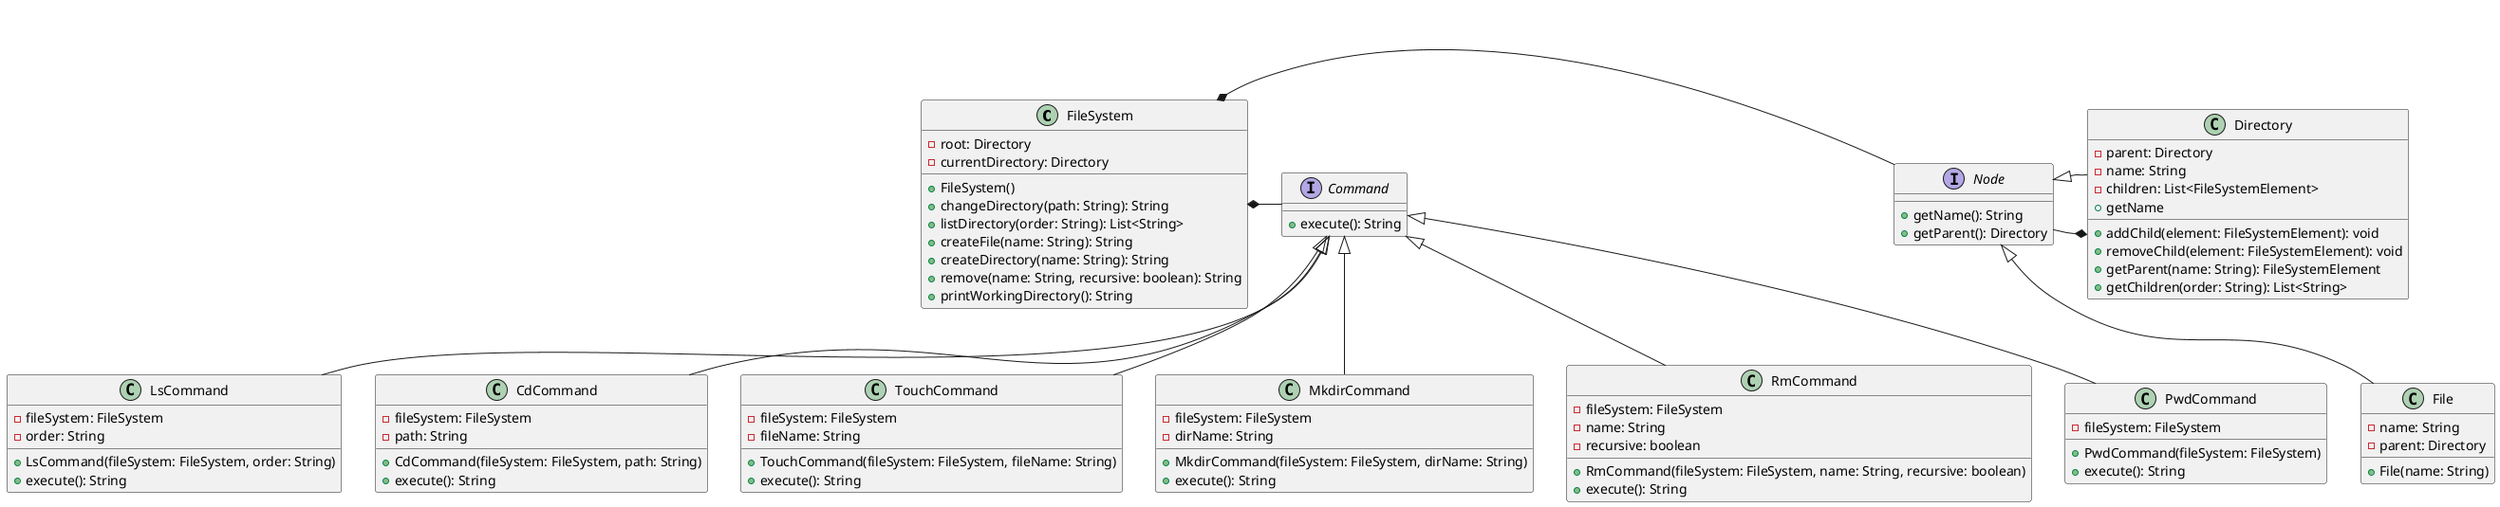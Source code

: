 @startuml

class FileSystem {
  -root: Directory
  -currentDirectory: Directory
  +FileSystem()
  +changeDirectory(path: String): String
  +listDirectory(order: String): List<String>
  +createFile(name: String): String
  +createDirectory(name: String): String
  +remove(name: String, recursive: boolean): String
  +printWorkingDirectory(): String
}

interface Node{
  +getName(): String
    +getParent(): Directory
}
class Directory {
  -parent: Directory
  -name: String
  -children: List<FileSystemElement>
  +getName
  +addChild(element: FileSystemElement): void
  +removeChild(element: FileSystemElement): void
  +getParent(name: String): FileSystemElement
  +getChildren(order: String): List<String>
}



class File {
    -name: String
    -parent: Directory
  +File(name: String)
}

interface Command {
  +execute(): String
}

class LsCommand {
  -fileSystem: FileSystem
  -order: String
  +LsCommand(fileSystem: FileSystem, order: String)
  +execute(): String
}

class CdCommand {
  -fileSystem: FileSystem
  -path: String
  +CdCommand(fileSystem: FileSystem, path: String)
  +execute(): String
}

class TouchCommand {
  -fileSystem: FileSystem
  -fileName: String
  +TouchCommand(fileSystem: FileSystem, fileName: String)
  +execute(): String
}

class MkdirCommand {
  -fileSystem: FileSystem
  -dirName: String
  +MkdirCommand(fileSystem: FileSystem, dirName: String)
  +execute(): String
}

class RmCommand {
  -fileSystem: FileSystem
  -name: String
  -recursive: boolean
  +RmCommand(fileSystem: FileSystem, name: String, recursive: boolean)
  +execute(): String
}

class PwdCommand {
  -fileSystem: FileSystem
  +PwdCommand(fileSystem: FileSystem)
  +execute(): String
}


FileSystem *- Node
Directory *- Node
Node <|-- Directory
Node <|-- File
FileSystem *- Command
Command <|-- LsCommand
Command <|-- CdCommand
Command <|-- TouchCommand
Command <|-- MkdirCommand
Command <|-- RmCommand
Command <|-- PwdCommand

@enduml

